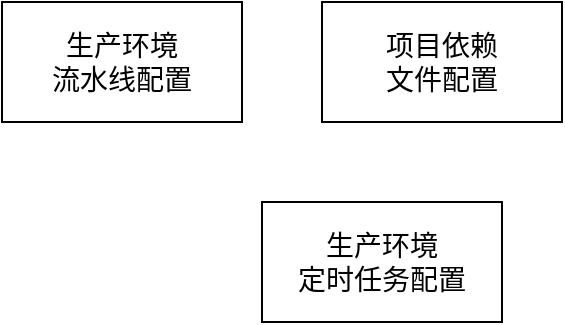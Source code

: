 <mxfile version="16.4.3" type="github">
  <diagram id="yScUm3XwA9atd076UaGD" name="Page-1">
    <mxGraphModel dx="782" dy="507" grid="1" gridSize="10" guides="1" tooltips="1" connect="1" arrows="1" fold="1" page="1" pageScale="1" pageWidth="827" pageHeight="1169" math="0" shadow="0">
      <root>
        <mxCell id="0" />
        <mxCell id="1" parent="0" />
        <mxCell id="qkVJY-li9r7E9yD3b_dM-1" value="生产环境&lt;br style=&quot;font-size: 14px;&quot;&gt;流水线配置" style="rounded=0;whiteSpace=wrap;html=1;fontSize=14;fontStyle=0" vertex="1" parent="1">
          <mxGeometry x="250" y="300" width="120" height="60" as="geometry" />
        </mxCell>
        <mxCell id="qkVJY-li9r7E9yD3b_dM-2" value="项目依赖&lt;br&gt;文件配置" style="rounded=0;whiteSpace=wrap;html=1;fontSize=14;" vertex="1" parent="1">
          <mxGeometry x="410" y="300" width="120" height="60" as="geometry" />
        </mxCell>
        <mxCell id="qkVJY-li9r7E9yD3b_dM-3" value="生产环境&lt;br&gt;定时任务配置" style="rounded=0;whiteSpace=wrap;html=1;fontSize=14;" vertex="1" parent="1">
          <mxGeometry x="380" y="400" width="120" height="60" as="geometry" />
        </mxCell>
      </root>
    </mxGraphModel>
  </diagram>
</mxfile>
